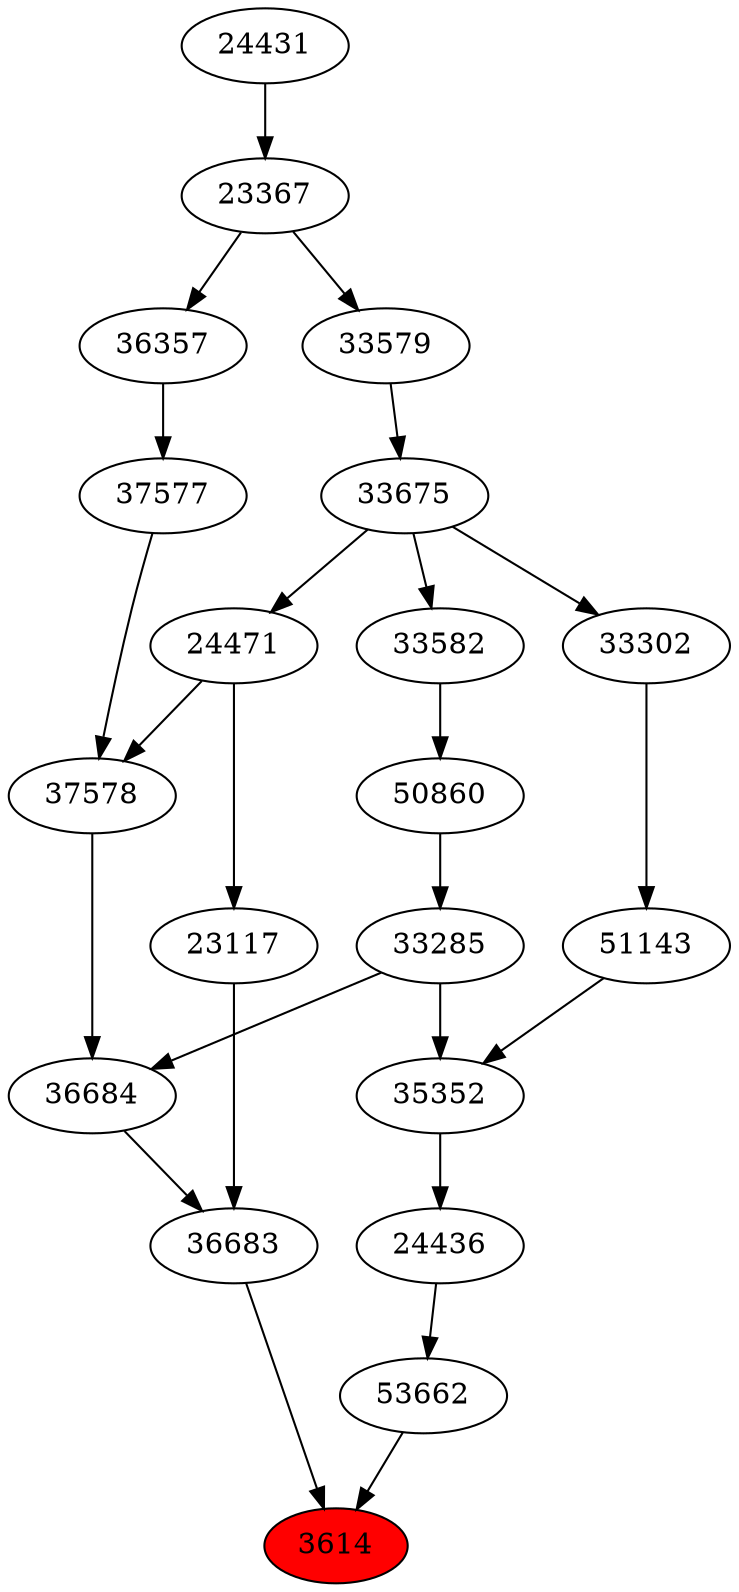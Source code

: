 strict digraph{ 
3614 [label="3614" fillcolor=red style=filled]
36683 -> 3614
53662 -> 3614
36683 [label="36683"]
36684 -> 36683
23117 -> 36683
53662 [label="53662"]
24436 -> 53662
36684 [label="36684"]
33285 -> 36684
37578 -> 36684
23117 [label="23117"]
24471 -> 23117
24436 [label="24436"]
35352 -> 24436
33285 [label="33285"]
50860 -> 33285
37578 [label="37578"]
24471 -> 37578
37577 -> 37578
24471 [label="24471"]
33675 -> 24471
35352 [label="35352"]
33285 -> 35352
51143 -> 35352
50860 [label="50860"]
33582 -> 50860
37577 [label="37577"]
36357 -> 37577
33675 [label="33675"]
33579 -> 33675
51143 [label="51143"]
33302 -> 51143
33582 [label="33582"]
33675 -> 33582
36357 [label="36357"]
23367 -> 36357
33579 [label="33579"]
23367 -> 33579
33302 [label="33302"]
33675 -> 33302
23367 [label="23367"]
24431 -> 23367
24431 [label="24431"]
}